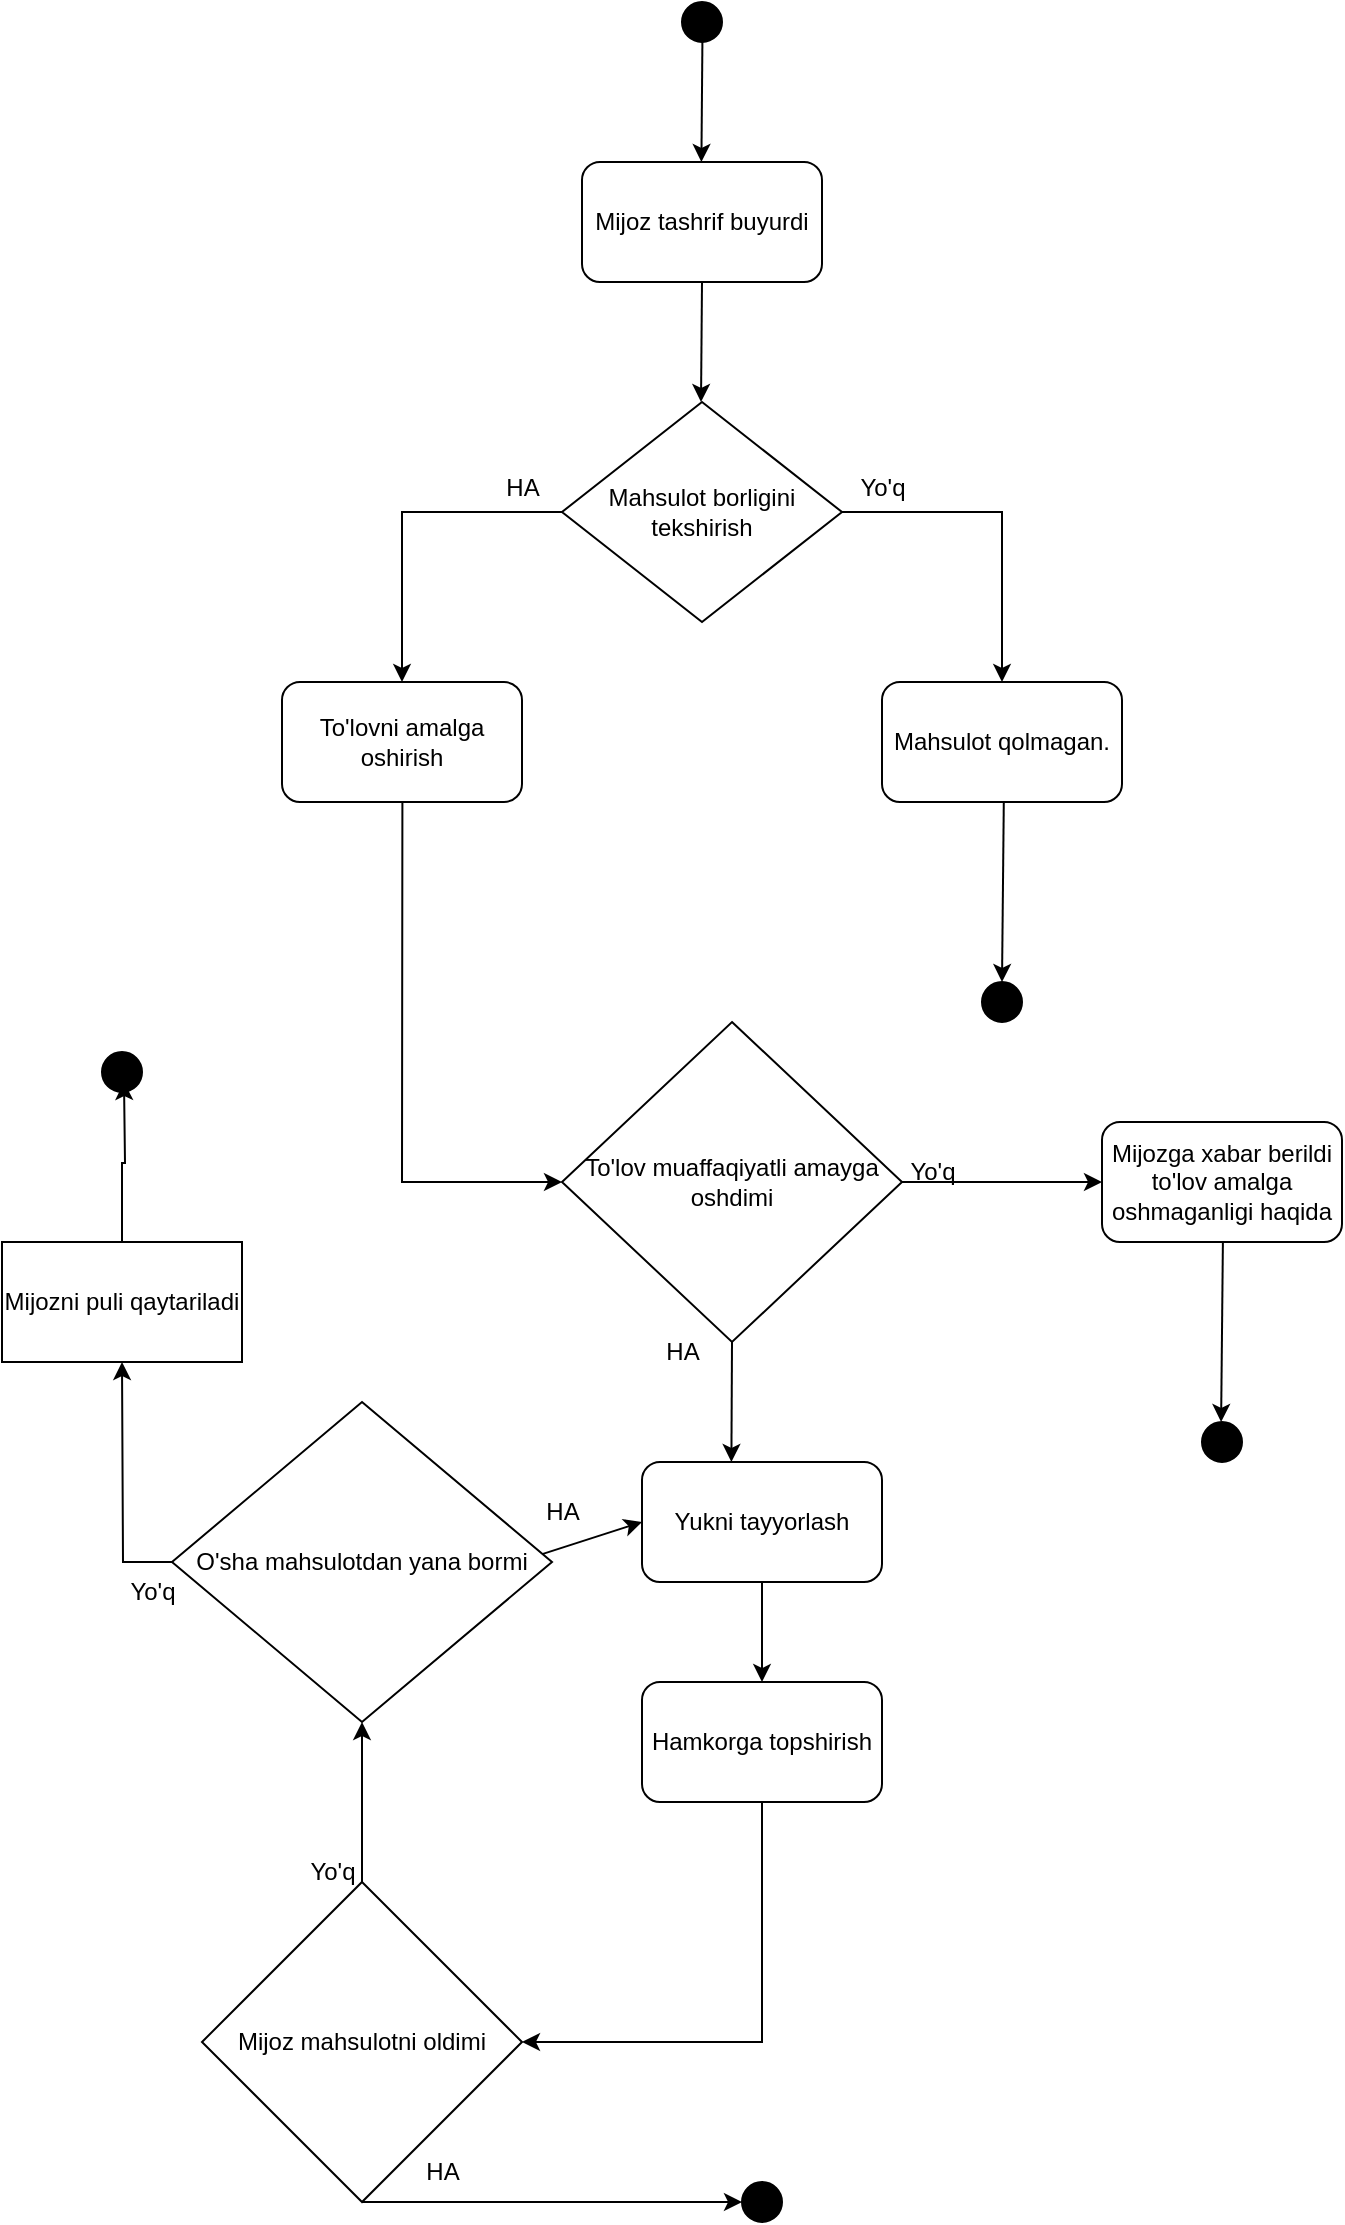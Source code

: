 <mxfile>
    <diagram id="C5RBs43oDa-KdzZeNtuy" name="Page-1">
        <mxGraphModel dx="1048" dy="1065" grid="1" gridSize="10" guides="1" tooltips="1" connect="1" arrows="1" fold="1" page="1" pageScale="1" pageWidth="827" pageHeight="1169" math="0" shadow="0">
            <root>
                <mxCell id="WIyWlLk6GJQsqaUBKTNV-0"/>
                <mxCell id="WIyWlLk6GJQsqaUBKTNV-1" parent="WIyWlLk6GJQsqaUBKTNV-0"/>
                <mxCell id="nc_OTh_BJ5X5d1WktT1O-1" value="" style="ellipse;whiteSpace=wrap;html=1;fillColor=#000000;" parent="WIyWlLk6GJQsqaUBKTNV-1" vertex="1">
                    <mxGeometry x="350" y="50" width="20" height="20" as="geometry"/>
                </mxCell>
                <mxCell id="nc_OTh_BJ5X5d1WktT1O-3" value="" style="endArrow=classic;html=1;rounded=0;" parent="WIyWlLk6GJQsqaUBKTNV-1" edge="1">
                    <mxGeometry width="50" height="50" relative="1" as="geometry">
                        <mxPoint x="360" y="190" as="sourcePoint"/>
                        <mxPoint x="359.5" y="250" as="targetPoint"/>
                    </mxGeometry>
                </mxCell>
                <mxCell id="nc_OTh_BJ5X5d1WktT1O-5" value="Mahsulot borligini tekshirish" style="rhombus;whiteSpace=wrap;html=1;" parent="WIyWlLk6GJQsqaUBKTNV-1" vertex="1">
                    <mxGeometry x="290" y="250" width="140" height="110" as="geometry"/>
                </mxCell>
                <mxCell id="nc_OTh_BJ5X5d1WktT1O-6" value="" style="endArrow=classic;html=1;rounded=0;exitX=0;exitY=0.5;exitDx=0;exitDy=0;" parent="WIyWlLk6GJQsqaUBKTNV-1" source="nc_OTh_BJ5X5d1WktT1O-5" edge="1">
                    <mxGeometry width="50" height="50" relative="1" as="geometry">
                        <mxPoint x="240" y="304.86" as="sourcePoint"/>
                        <mxPoint x="210" y="390" as="targetPoint"/>
                        <Array as="points">
                            <mxPoint x="210" y="305"/>
                        </Array>
                    </mxGeometry>
                </mxCell>
                <mxCell id="nc_OTh_BJ5X5d1WktT1O-7" value="" style="endArrow=classic;html=1;rounded=0;exitX=1;exitY=0.5;exitDx=0;exitDy=0;" parent="WIyWlLk6GJQsqaUBKTNV-1" source="nc_OTh_BJ5X5d1WktT1O-5" edge="1">
                    <mxGeometry width="50" height="50" relative="1" as="geometry">
                        <mxPoint x="510" y="300" as="sourcePoint"/>
                        <mxPoint x="510" y="390" as="targetPoint"/>
                        <Array as="points">
                            <mxPoint x="510" y="305"/>
                        </Array>
                    </mxGeometry>
                </mxCell>
                <mxCell id="nc_OTh_BJ5X5d1WktT1O-8" value="To'lovni amalga oshirish" style="rounded=1;whiteSpace=wrap;html=1;" parent="WIyWlLk6GJQsqaUBKTNV-1" vertex="1">
                    <mxGeometry x="150" y="390" width="120" height="60" as="geometry"/>
                </mxCell>
                <mxCell id="nc_OTh_BJ5X5d1WktT1O-9" value="Mahsulot qolmagan." style="rounded=1;whiteSpace=wrap;html=1;" parent="WIyWlLk6GJQsqaUBKTNV-1" vertex="1">
                    <mxGeometry x="450" y="390" width="120" height="60" as="geometry"/>
                </mxCell>
                <mxCell id="nc_OTh_BJ5X5d1WktT1O-10" value="HA" style="text;html=1;align=center;verticalAlign=middle;resizable=0;points=[];autosize=1;strokeColor=none;fillColor=none;" parent="WIyWlLk6GJQsqaUBKTNV-1" vertex="1">
                    <mxGeometry x="250" y="278" width="40" height="30" as="geometry"/>
                </mxCell>
                <mxCell id="nc_OTh_BJ5X5d1WktT1O-11" value="Yo'q" style="text;html=1;align=center;verticalAlign=middle;resizable=0;points=[];autosize=1;strokeColor=none;fillColor=none;" parent="WIyWlLk6GJQsqaUBKTNV-1" vertex="1">
                    <mxGeometry x="425" y="278" width="50" height="30" as="geometry"/>
                </mxCell>
                <mxCell id="nc_OTh_BJ5X5d1WktT1O-12" value="" style="endArrow=classic;html=1;rounded=0;exitX=0.515;exitY=1.075;exitDx=0;exitDy=0;exitPerimeter=0;" parent="WIyWlLk6GJQsqaUBKTNV-1" edge="1">
                    <mxGeometry width="50" height="50" relative="1" as="geometry">
                        <mxPoint x="510.9" y="450" as="sourcePoint"/>
                        <mxPoint x="510" y="540" as="targetPoint"/>
                    </mxGeometry>
                </mxCell>
                <mxCell id="nc_OTh_BJ5X5d1WktT1O-13" value="" style="ellipse;whiteSpace=wrap;html=1;fillColor=#000000;" parent="WIyWlLk6GJQsqaUBKTNV-1" vertex="1">
                    <mxGeometry x="500" y="540" width="20" height="20" as="geometry"/>
                </mxCell>
                <mxCell id="nc_OTh_BJ5X5d1WktT1O-14" value="Mijoz tashrif buyurdi" style="rounded=1;whiteSpace=wrap;html=1;" parent="WIyWlLk6GJQsqaUBKTNV-1" vertex="1">
                    <mxGeometry x="300" y="130" width="120" height="60" as="geometry"/>
                </mxCell>
                <mxCell id="nc_OTh_BJ5X5d1WktT1O-15" value="" style="endArrow=classic;html=1;rounded=0;" parent="WIyWlLk6GJQsqaUBKTNV-1" edge="1">
                    <mxGeometry width="50" height="50" relative="1" as="geometry">
                        <mxPoint x="360.2" y="70" as="sourcePoint"/>
                        <mxPoint x="359.7" y="130" as="targetPoint"/>
                    </mxGeometry>
                </mxCell>
                <mxCell id="nc_OTh_BJ5X5d1WktT1O-16" value="" style="endArrow=classic;html=1;rounded=0;" parent="WIyWlLk6GJQsqaUBKTNV-1" target="nc_OTh_BJ5X5d1WktT1O-17" edge="1">
                    <mxGeometry width="50" height="50" relative="1" as="geometry">
                        <mxPoint x="210.2" y="450" as="sourcePoint"/>
                        <mxPoint x="209.7" y="510" as="targetPoint"/>
                        <Array as="points">
                            <mxPoint x="210" y="640"/>
                        </Array>
                    </mxGeometry>
                </mxCell>
                <mxCell id="nc_OTh_BJ5X5d1WktT1O-41" value="" style="edgeStyle=orthogonalEdgeStyle;rounded=0;orthogonalLoop=1;jettySize=auto;html=1;" parent="WIyWlLk6GJQsqaUBKTNV-1" source="nc_OTh_BJ5X5d1WktT1O-17" target="nc_OTh_BJ5X5d1WktT1O-21" edge="1">
                    <mxGeometry relative="1" as="geometry"/>
                </mxCell>
                <mxCell id="nc_OTh_BJ5X5d1WktT1O-17" value="To'lov muaffaqiyatli amayga oshdimi" style="rhombus;whiteSpace=wrap;html=1;" parent="WIyWlLk6GJQsqaUBKTNV-1" vertex="1">
                    <mxGeometry x="290" y="560" width="170" height="160" as="geometry"/>
                </mxCell>
                <mxCell id="nc_OTh_BJ5X5d1WktT1O-18" value="HA" style="text;html=1;align=center;verticalAlign=middle;resizable=0;points=[];autosize=1;strokeColor=none;fillColor=none;" parent="WIyWlLk6GJQsqaUBKTNV-1" vertex="1">
                    <mxGeometry x="330" y="710" width="40" height="30" as="geometry"/>
                </mxCell>
                <mxCell id="nc_OTh_BJ5X5d1WktT1O-19" value="Yo'q" style="text;html=1;align=center;verticalAlign=middle;resizable=0;points=[];autosize=1;strokeColor=none;fillColor=none;" parent="WIyWlLk6GJQsqaUBKTNV-1" vertex="1">
                    <mxGeometry x="450" y="620" width="50" height="30" as="geometry"/>
                </mxCell>
                <mxCell id="nc_OTh_BJ5X5d1WktT1O-20" value="" style="endArrow=classic;html=1;rounded=0;entryX=0;entryY=0.5;entryDx=0;entryDy=0;" parent="WIyWlLk6GJQsqaUBKTNV-1" target="nc_OTh_BJ5X5d1WktT1O-24" edge="1">
                    <mxGeometry width="50" height="50" relative="1" as="geometry">
                        <mxPoint x="270" y="829.33" as="sourcePoint"/>
                        <mxPoint x="370" y="829.33" as="targetPoint"/>
                    </mxGeometry>
                </mxCell>
                <mxCell id="nc_OTh_BJ5X5d1WktT1O-21" value="Mijozga xabar berildi to'lov amalga oshmaganligi haqida" style="rounded=1;whiteSpace=wrap;html=1;" parent="WIyWlLk6GJQsqaUBKTNV-1" vertex="1">
                    <mxGeometry x="560" y="610" width="120" height="60" as="geometry"/>
                </mxCell>
                <mxCell id="nc_OTh_BJ5X5d1WktT1O-22" value="" style="ellipse;whiteSpace=wrap;html=1;fillColor=#000000;" parent="WIyWlLk6GJQsqaUBKTNV-1" vertex="1">
                    <mxGeometry x="610" y="760" width="20" height="20" as="geometry"/>
                </mxCell>
                <mxCell id="nc_OTh_BJ5X5d1WktT1O-23" value="" style="endArrow=classic;html=1;rounded=0;exitX=0.515;exitY=1.075;exitDx=0;exitDy=0;exitPerimeter=0;" parent="WIyWlLk6GJQsqaUBKTNV-1" edge="1">
                    <mxGeometry width="50" height="50" relative="1" as="geometry">
                        <mxPoint x="620.45" y="670" as="sourcePoint"/>
                        <mxPoint x="619.55" y="760" as="targetPoint"/>
                    </mxGeometry>
                </mxCell>
                <mxCell id="nc_OTh_BJ5X5d1WktT1O-24" value="Yukni tayyorlash" style="rounded=1;whiteSpace=wrap;html=1;" parent="WIyWlLk6GJQsqaUBKTNV-1" vertex="1">
                    <mxGeometry x="330" y="780" width="120" height="60" as="geometry"/>
                </mxCell>
                <mxCell id="nc_OTh_BJ5X5d1WktT1O-52" style="edgeStyle=orthogonalEdgeStyle;rounded=0;orthogonalLoop=1;jettySize=auto;html=1;exitX=0.5;exitY=1;exitDx=0;exitDy=0;entryX=1;entryY=0.5;entryDx=0;entryDy=0;" parent="WIyWlLk6GJQsqaUBKTNV-1" source="nc_OTh_BJ5X5d1WktT1O-25" target="nc_OTh_BJ5X5d1WktT1O-38" edge="1">
                    <mxGeometry relative="1" as="geometry"/>
                </mxCell>
                <mxCell id="nc_OTh_BJ5X5d1WktT1O-25" value="Hamkorga topshirish" style="rounded=1;whiteSpace=wrap;html=1;" parent="WIyWlLk6GJQsqaUBKTNV-1" vertex="1">
                    <mxGeometry x="330" y="890" width="120" height="60" as="geometry"/>
                </mxCell>
                <mxCell id="nc_OTh_BJ5X5d1WktT1O-27" value="" style="ellipse;whiteSpace=wrap;html=1;fillColor=#000000;" parent="WIyWlLk6GJQsqaUBKTNV-1" vertex="1">
                    <mxGeometry x="380" y="1140" width="20" height="20" as="geometry"/>
                </mxCell>
                <mxCell id="nc_OTh_BJ5X5d1WktT1O-29" value="" style="endArrow=classic;html=1;rounded=0;exitX=0.5;exitY=1;exitDx=0;exitDy=0;" parent="WIyWlLk6GJQsqaUBKTNV-1" source="nc_OTh_BJ5X5d1WktT1O-17" edge="1">
                    <mxGeometry width="50" height="50" relative="1" as="geometry">
                        <mxPoint x="374.7" y="710" as="sourcePoint"/>
                        <mxPoint x="374.7" y="780" as="targetPoint"/>
                    </mxGeometry>
                </mxCell>
                <mxCell id="nc_OTh_BJ5X5d1WktT1O-30" value="" style="endArrow=classic;html=1;rounded=0;exitX=0.5;exitY=1;exitDx=0;exitDy=0;" parent="WIyWlLk6GJQsqaUBKTNV-1" edge="1">
                    <mxGeometry width="50" height="50" relative="1" as="geometry">
                        <mxPoint x="390" y="840" as="sourcePoint"/>
                        <mxPoint x="390" y="890" as="targetPoint"/>
                    </mxGeometry>
                </mxCell>
                <mxCell id="nc_OTh_BJ5X5d1WktT1O-35" value="" style="edgeStyle=orthogonalEdgeStyle;rounded=0;orthogonalLoop=1;jettySize=auto;html=1;" parent="WIyWlLk6GJQsqaUBKTNV-1" edge="1">
                    <mxGeometry relative="1" as="geometry">
                        <mxPoint x="190" y="990" as="sourcePoint"/>
                        <mxPoint x="190" y="910" as="targetPoint"/>
                    </mxGeometry>
                </mxCell>
                <mxCell id="nc_OTh_BJ5X5d1WktT1O-38" value="Mijoz mahsulotni oldimi" style="rhombus;whiteSpace=wrap;html=1;" parent="WIyWlLk6GJQsqaUBKTNV-1" vertex="1">
                    <mxGeometry x="110" y="990" width="160" height="160" as="geometry"/>
                </mxCell>
                <mxCell id="nc_OTh_BJ5X5d1WktT1O-39" value="" style="endArrow=classic;html=1;rounded=0;entryX=0;entryY=0.5;entryDx=0;entryDy=0;exitX=0.5;exitY=1;exitDx=0;exitDy=0;" parent="WIyWlLk6GJQsqaUBKTNV-1" source="nc_OTh_BJ5X5d1WktT1O-38" target="nc_OTh_BJ5X5d1WktT1O-27" edge="1">
                    <mxGeometry width="50" height="50" relative="1" as="geometry">
                        <mxPoint x="200" y="1160" as="sourcePoint"/>
                        <mxPoint x="250" y="1110" as="targetPoint"/>
                    </mxGeometry>
                </mxCell>
                <mxCell id="nc_OTh_BJ5X5d1WktT1O-40" value="HA" style="text;html=1;align=center;verticalAlign=middle;resizable=0;points=[];autosize=1;strokeColor=none;fillColor=none;" parent="WIyWlLk6GJQsqaUBKTNV-1" vertex="1">
                    <mxGeometry x="210" y="1120" width="40" height="30" as="geometry"/>
                </mxCell>
                <mxCell id="nc_OTh_BJ5X5d1WktT1O-42" value="Yo'q" style="text;html=1;align=center;verticalAlign=middle;resizable=0;points=[];autosize=1;strokeColor=none;fillColor=none;" parent="WIyWlLk6GJQsqaUBKTNV-1" vertex="1">
                    <mxGeometry x="150" y="970" width="50" height="30" as="geometry"/>
                </mxCell>
                <mxCell id="nc_OTh_BJ5X5d1WktT1O-47" style="edgeStyle=orthogonalEdgeStyle;rounded=0;orthogonalLoop=1;jettySize=auto;html=1;exitX=0;exitY=0.5;exitDx=0;exitDy=0;" parent="WIyWlLk6GJQsqaUBKTNV-1" source="nc_OTh_BJ5X5d1WktT1O-43" edge="1">
                    <mxGeometry relative="1" as="geometry">
                        <mxPoint x="70" y="730" as="targetPoint"/>
                    </mxGeometry>
                </mxCell>
                <mxCell id="nc_OTh_BJ5X5d1WktT1O-43" value="O'sha mahsulotdan yana bormi" style="rhombus;whiteSpace=wrap;html=1;" parent="WIyWlLk6GJQsqaUBKTNV-1" vertex="1">
                    <mxGeometry x="95" y="750" width="190" height="160" as="geometry"/>
                </mxCell>
                <mxCell id="nc_OTh_BJ5X5d1WktT1O-44" value="HA" style="text;html=1;align=center;verticalAlign=middle;resizable=0;points=[];autosize=1;strokeColor=none;fillColor=none;" parent="WIyWlLk6GJQsqaUBKTNV-1" vertex="1">
                    <mxGeometry x="270" y="790" width="40" height="30" as="geometry"/>
                </mxCell>
                <mxCell id="nc_OTh_BJ5X5d1WktT1O-48" value="Yo'q" style="text;html=1;align=center;verticalAlign=middle;resizable=0;points=[];autosize=1;strokeColor=none;fillColor=none;" parent="WIyWlLk6GJQsqaUBKTNV-1" vertex="1">
                    <mxGeometry x="60" y="830" width="50" height="30" as="geometry"/>
                </mxCell>
                <mxCell id="nc_OTh_BJ5X5d1WktT1O-50" style="edgeStyle=orthogonalEdgeStyle;rounded=0;orthogonalLoop=1;jettySize=auto;html=1;exitX=0.5;exitY=0;exitDx=0;exitDy=0;" parent="WIyWlLk6GJQsqaUBKTNV-1" source="nc_OTh_BJ5X5d1WktT1O-49" edge="1">
                    <mxGeometry relative="1" as="geometry">
                        <mxPoint x="71" y="590" as="targetPoint"/>
                    </mxGeometry>
                </mxCell>
                <mxCell id="nc_OTh_BJ5X5d1WktT1O-49" value="Mijozni puli qaytariladi" style="rounded=0;whiteSpace=wrap;html=1;" parent="WIyWlLk6GJQsqaUBKTNV-1" vertex="1">
                    <mxGeometry x="10" y="670" width="120" height="60" as="geometry"/>
                </mxCell>
                <mxCell id="nc_OTh_BJ5X5d1WktT1O-51" value="" style="ellipse;whiteSpace=wrap;html=1;fillColor=#000000;" parent="WIyWlLk6GJQsqaUBKTNV-1" vertex="1">
                    <mxGeometry x="60" y="575" width="20" height="20" as="geometry"/>
                </mxCell>
            </root>
        </mxGraphModel>
    </diagram>
</mxfile>